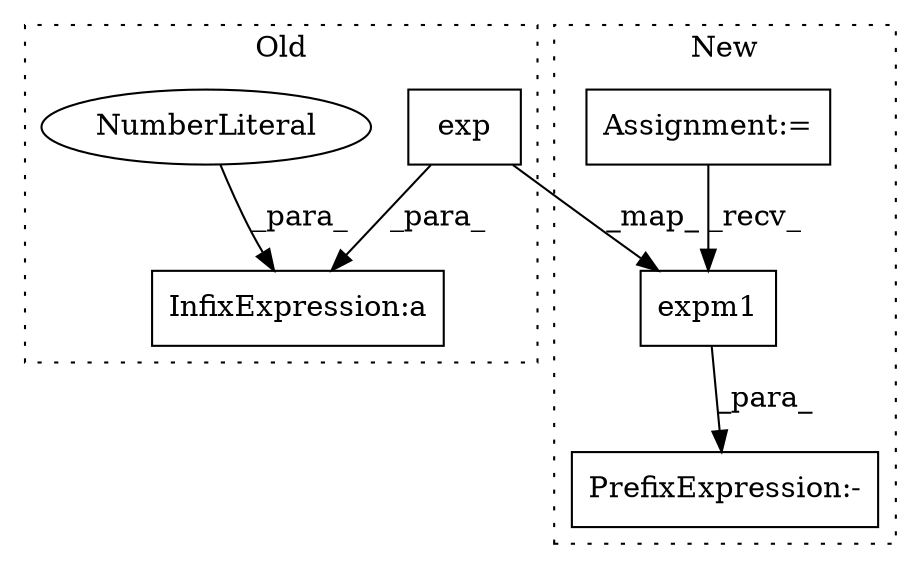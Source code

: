 digraph G {
subgraph cluster0 {
1 [label="exp" a="32" s="87517,87535" l="4,1" shape="box"];
3 [label="InfixExpression:a" a="27" s="87514" l="3" shape="box"];
4 [label="NumberLiteral" a="34" s="87513" l="1" shape="ellipse"];
label = "Old";
style="dotted";
}
subgraph cluster1 {
2 [label="expm1" a="32" s="87541,87561" l="6,1" shape="box"];
5 [label="PrefixExpression:-" a="38" s="87532" l="1" shape="box"];
6 [label="Assignment:=" a="7" s="87512" l="7" shape="box"];
label = "New";
style="dotted";
}
1 -> 2 [label="_map_"];
1 -> 3 [label="_para_"];
2 -> 5 [label="_para_"];
4 -> 3 [label="_para_"];
6 -> 2 [label="_recv_"];
}